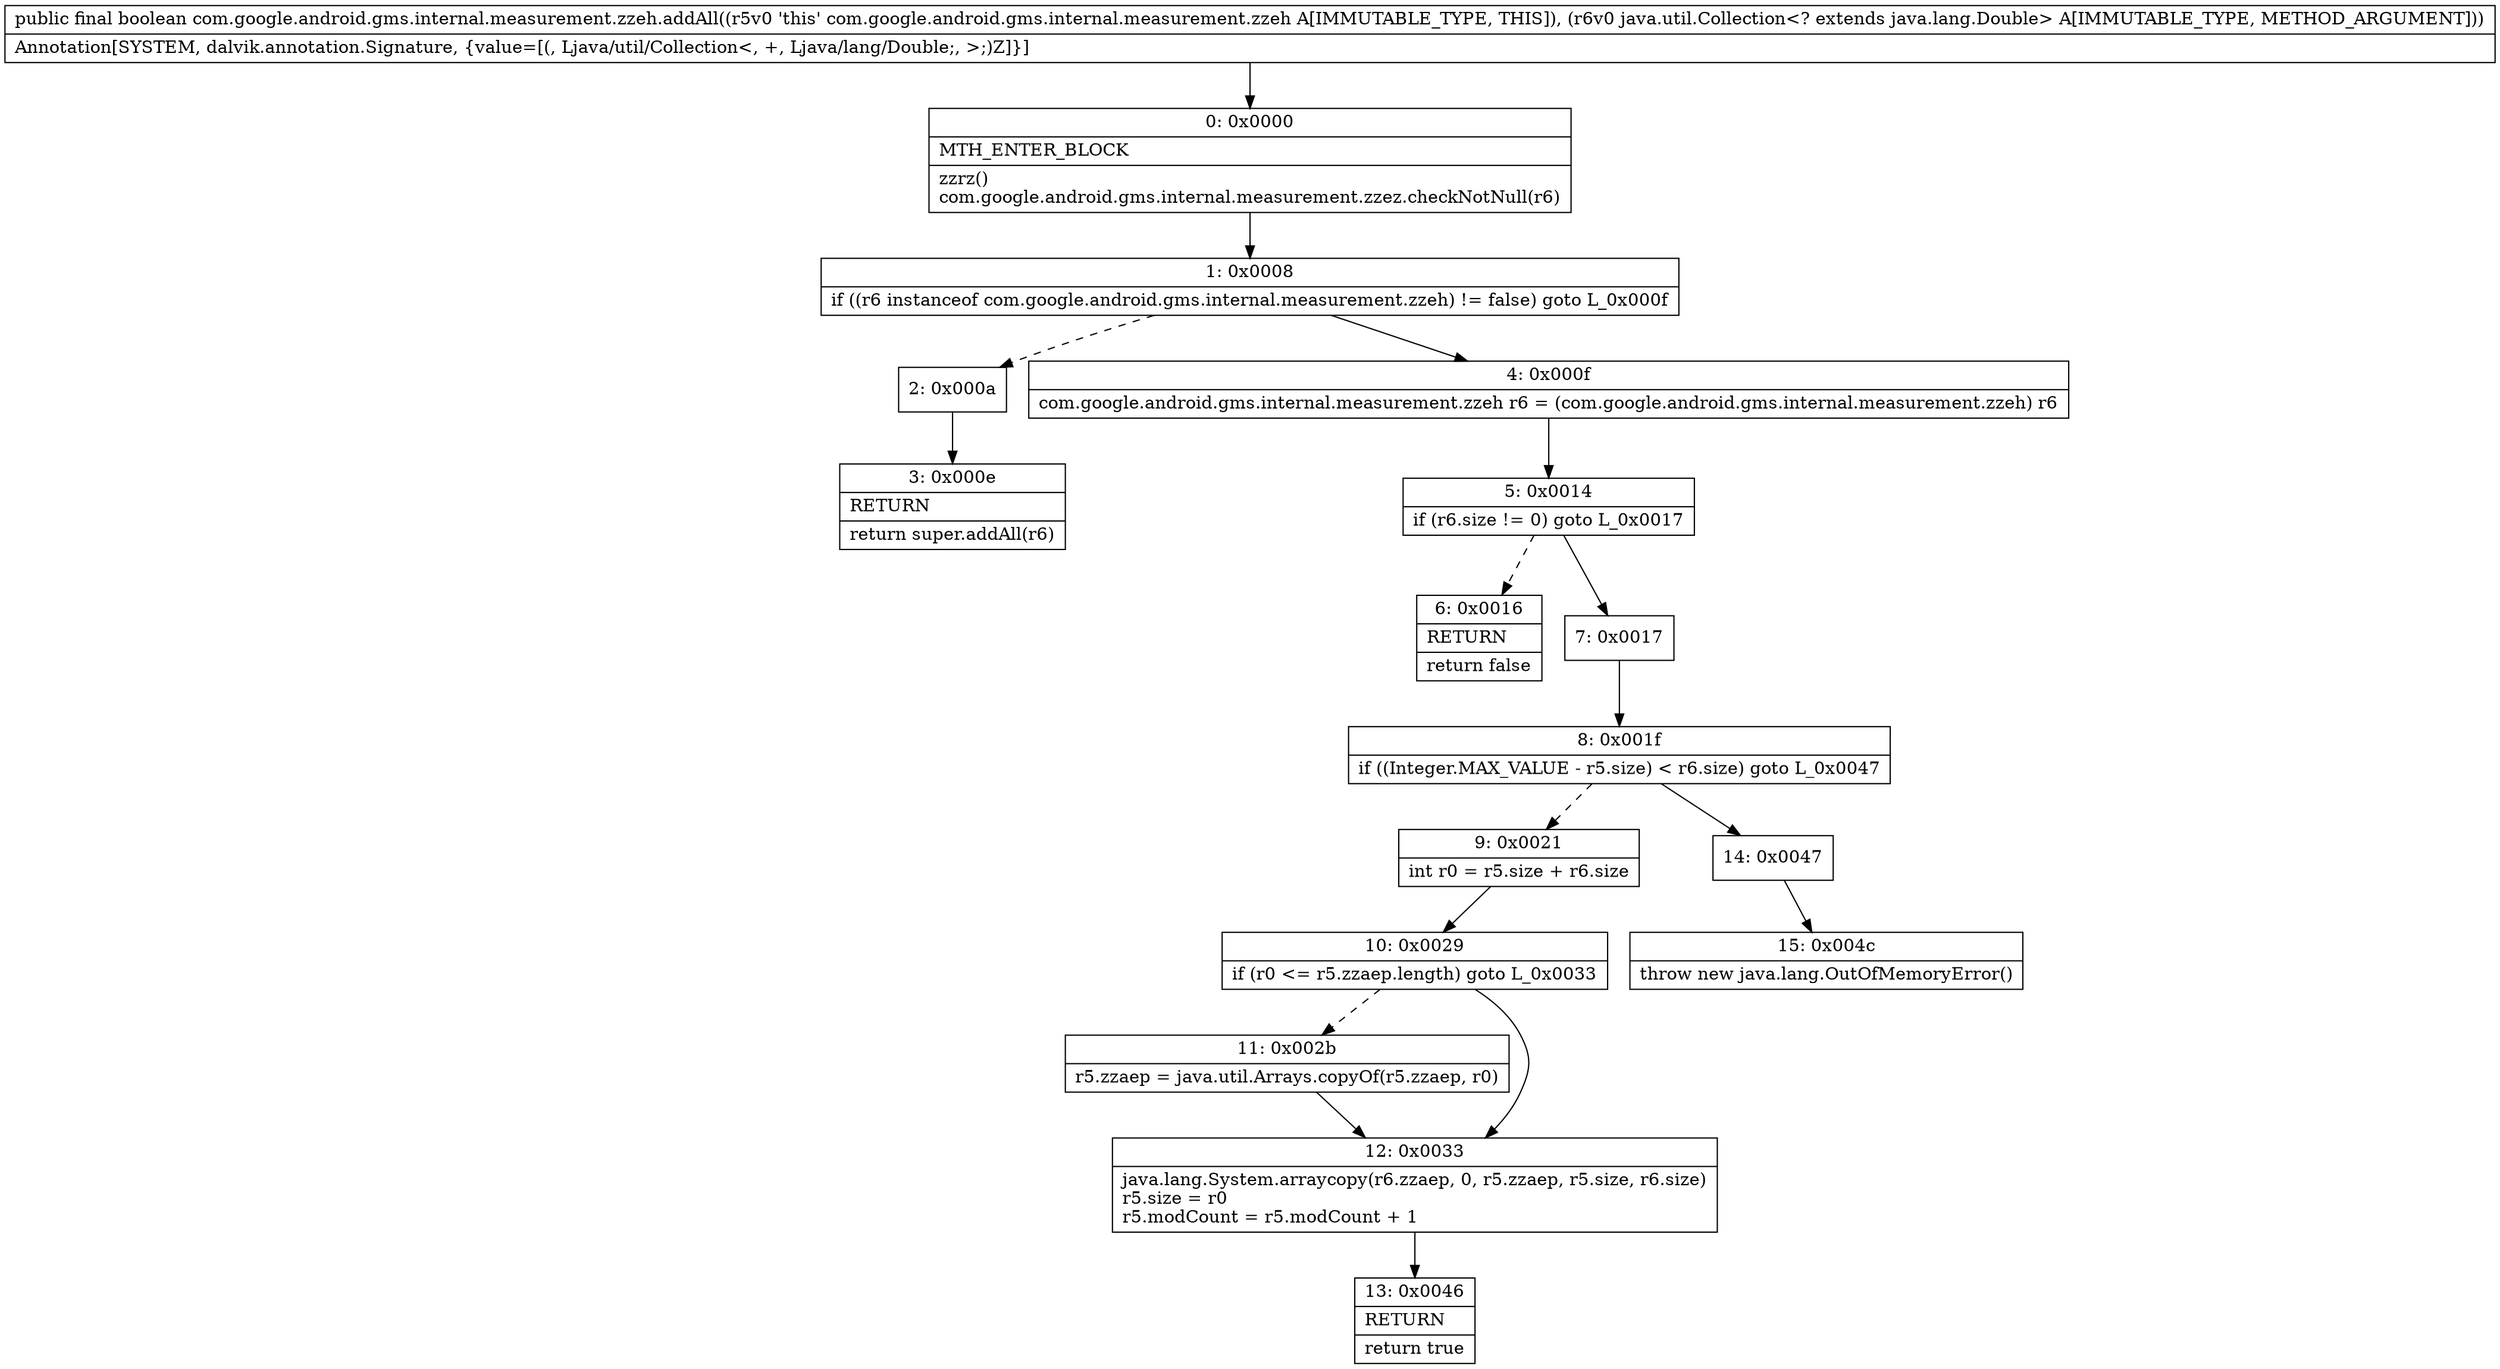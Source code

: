 digraph "CFG forcom.google.android.gms.internal.measurement.zzeh.addAll(Ljava\/util\/Collection;)Z" {
Node_0 [shape=record,label="{0\:\ 0x0000|MTH_ENTER_BLOCK\l|zzrz()\lcom.google.android.gms.internal.measurement.zzez.checkNotNull(r6)\l}"];
Node_1 [shape=record,label="{1\:\ 0x0008|if ((r6 instanceof com.google.android.gms.internal.measurement.zzeh) != false) goto L_0x000f\l}"];
Node_2 [shape=record,label="{2\:\ 0x000a}"];
Node_3 [shape=record,label="{3\:\ 0x000e|RETURN\l|return super.addAll(r6)\l}"];
Node_4 [shape=record,label="{4\:\ 0x000f|com.google.android.gms.internal.measurement.zzeh r6 = (com.google.android.gms.internal.measurement.zzeh) r6\l}"];
Node_5 [shape=record,label="{5\:\ 0x0014|if (r6.size != 0) goto L_0x0017\l}"];
Node_6 [shape=record,label="{6\:\ 0x0016|RETURN\l|return false\l}"];
Node_7 [shape=record,label="{7\:\ 0x0017}"];
Node_8 [shape=record,label="{8\:\ 0x001f|if ((Integer.MAX_VALUE \- r5.size) \< r6.size) goto L_0x0047\l}"];
Node_9 [shape=record,label="{9\:\ 0x0021|int r0 = r5.size + r6.size\l}"];
Node_10 [shape=record,label="{10\:\ 0x0029|if (r0 \<= r5.zzaep.length) goto L_0x0033\l}"];
Node_11 [shape=record,label="{11\:\ 0x002b|r5.zzaep = java.util.Arrays.copyOf(r5.zzaep, r0)\l}"];
Node_12 [shape=record,label="{12\:\ 0x0033|java.lang.System.arraycopy(r6.zzaep, 0, r5.zzaep, r5.size, r6.size)\lr5.size = r0\lr5.modCount = r5.modCount + 1\l}"];
Node_13 [shape=record,label="{13\:\ 0x0046|RETURN\l|return true\l}"];
Node_14 [shape=record,label="{14\:\ 0x0047}"];
Node_15 [shape=record,label="{15\:\ 0x004c|throw new java.lang.OutOfMemoryError()\l}"];
MethodNode[shape=record,label="{public final boolean com.google.android.gms.internal.measurement.zzeh.addAll((r5v0 'this' com.google.android.gms.internal.measurement.zzeh A[IMMUTABLE_TYPE, THIS]), (r6v0 java.util.Collection\<? extends java.lang.Double\> A[IMMUTABLE_TYPE, METHOD_ARGUMENT]))  | Annotation[SYSTEM, dalvik.annotation.Signature, \{value=[(, Ljava\/util\/Collection\<, +, Ljava\/lang\/Double;, \>;)Z]\}]\l}"];
MethodNode -> Node_0;
Node_0 -> Node_1;
Node_1 -> Node_2[style=dashed];
Node_1 -> Node_4;
Node_2 -> Node_3;
Node_4 -> Node_5;
Node_5 -> Node_6[style=dashed];
Node_5 -> Node_7;
Node_7 -> Node_8;
Node_8 -> Node_9[style=dashed];
Node_8 -> Node_14;
Node_9 -> Node_10;
Node_10 -> Node_11[style=dashed];
Node_10 -> Node_12;
Node_11 -> Node_12;
Node_12 -> Node_13;
Node_14 -> Node_15;
}

